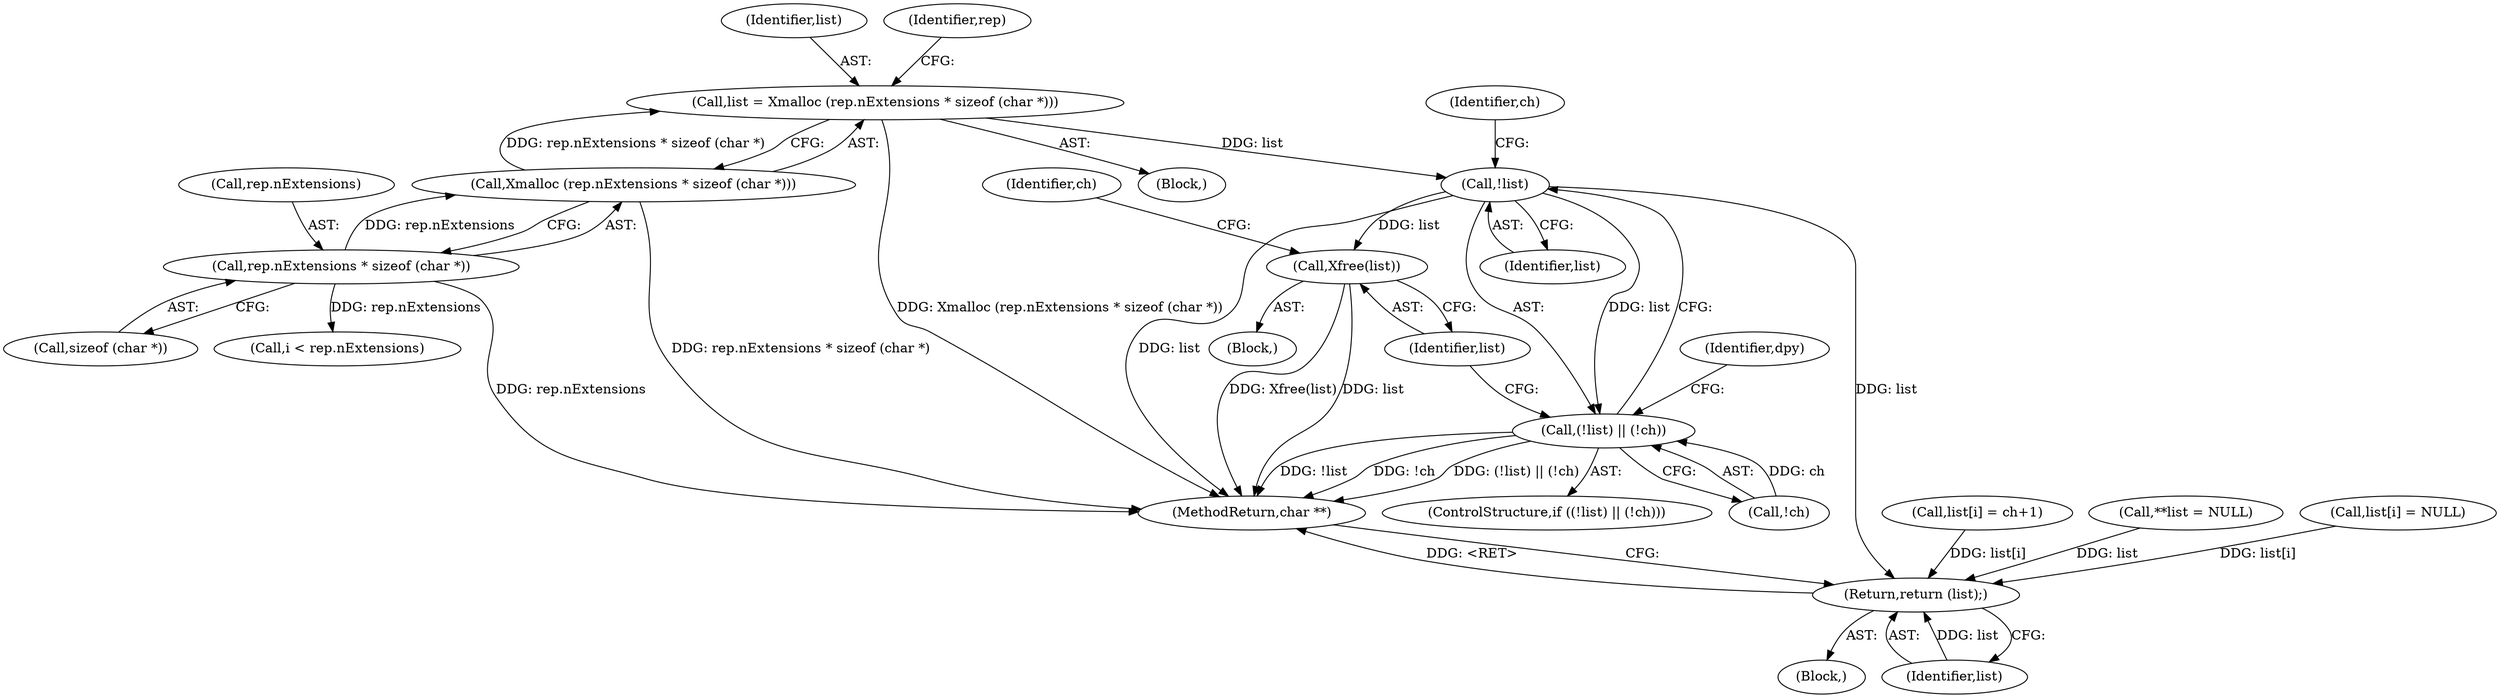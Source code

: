 digraph "0_libx11_dbf72805fd9d7b1846fe9a11b46f3994bfc27fea_0@API" {
"1000159" [label="(Call,list = Xmalloc (rep.nExtensions * sizeof (char *)))"];
"1000161" [label="(Call,Xmalloc (rep.nExtensions * sizeof (char *)))"];
"1000162" [label="(Call,rep.nExtensions * sizeof (char *))"];
"1000198" [label="(Call,!list)"];
"1000197" [label="(Call,(!list) || (!ch))"];
"1000203" [label="(Call,Xfree(list))"];
"1000290" [label="(Return,return (list);)"];
"1000204" [label="(Identifier,list)"];
"1000238" [label="(Call,i < rep.nExtensions)"];
"1000109" [label="(Block,)"];
"1000201" [label="(Identifier,ch)"];
"1000160" [label="(Identifier,list)"];
"1000162" [label="(Call,rep.nExtensions * sizeof (char *))"];
"1000253" [label="(Call,list[i] = ch+1)"];
"1000202" [label="(Block,)"];
"1000291" [label="(Identifier,list)"];
"1000198" [label="(Call,!list)"];
"1000197" [label="(Call,(!list) || (!ch))"];
"1000112" [label="(Call,**list = NULL)"];
"1000292" [label="(MethodReturn,char **)"];
"1000159" [label="(Call,list = Xmalloc (rep.nExtensions * sizeof (char *)))"];
"1000163" [label="(Call,rep.nExtensions)"];
"1000161" [label="(Call,Xmalloc (rep.nExtensions * sizeof (char *)))"];
"1000166" [label="(Call,sizeof (char *))"];
"1000200" [label="(Call,!ch)"];
"1000278" [label="(Call,list[i] = NULL)"];
"1000158" [label="(Block,)"];
"1000220" [label="(Identifier,dpy)"];
"1000199" [label="(Identifier,list)"];
"1000206" [label="(Identifier,ch)"];
"1000172" [label="(Identifier,rep)"];
"1000203" [label="(Call,Xfree(list))"];
"1000290" [label="(Return,return (list);)"];
"1000196" [label="(ControlStructure,if ((!list) || (!ch)))"];
"1000159" -> "1000158"  [label="AST: "];
"1000159" -> "1000161"  [label="CFG: "];
"1000160" -> "1000159"  [label="AST: "];
"1000161" -> "1000159"  [label="AST: "];
"1000172" -> "1000159"  [label="CFG: "];
"1000159" -> "1000292"  [label="DDG: Xmalloc (rep.nExtensions * sizeof (char *))"];
"1000161" -> "1000159"  [label="DDG: rep.nExtensions * sizeof (char *)"];
"1000159" -> "1000198"  [label="DDG: list"];
"1000161" -> "1000162"  [label="CFG: "];
"1000162" -> "1000161"  [label="AST: "];
"1000161" -> "1000292"  [label="DDG: rep.nExtensions * sizeof (char *)"];
"1000162" -> "1000161"  [label="DDG: rep.nExtensions"];
"1000162" -> "1000166"  [label="CFG: "];
"1000163" -> "1000162"  [label="AST: "];
"1000166" -> "1000162"  [label="AST: "];
"1000162" -> "1000292"  [label="DDG: rep.nExtensions"];
"1000162" -> "1000238"  [label="DDG: rep.nExtensions"];
"1000198" -> "1000197"  [label="AST: "];
"1000198" -> "1000199"  [label="CFG: "];
"1000199" -> "1000198"  [label="AST: "];
"1000201" -> "1000198"  [label="CFG: "];
"1000197" -> "1000198"  [label="CFG: "];
"1000198" -> "1000292"  [label="DDG: list"];
"1000198" -> "1000197"  [label="DDG: list"];
"1000198" -> "1000203"  [label="DDG: list"];
"1000198" -> "1000290"  [label="DDG: list"];
"1000197" -> "1000196"  [label="AST: "];
"1000197" -> "1000200"  [label="CFG: "];
"1000200" -> "1000197"  [label="AST: "];
"1000204" -> "1000197"  [label="CFG: "];
"1000220" -> "1000197"  [label="CFG: "];
"1000197" -> "1000292"  [label="DDG: !ch"];
"1000197" -> "1000292"  [label="DDG: (!list) || (!ch)"];
"1000197" -> "1000292"  [label="DDG: !list"];
"1000200" -> "1000197"  [label="DDG: ch"];
"1000203" -> "1000202"  [label="AST: "];
"1000203" -> "1000204"  [label="CFG: "];
"1000204" -> "1000203"  [label="AST: "];
"1000206" -> "1000203"  [label="CFG: "];
"1000203" -> "1000292"  [label="DDG: Xfree(list)"];
"1000203" -> "1000292"  [label="DDG: list"];
"1000290" -> "1000109"  [label="AST: "];
"1000290" -> "1000291"  [label="CFG: "];
"1000291" -> "1000290"  [label="AST: "];
"1000292" -> "1000290"  [label="CFG: "];
"1000290" -> "1000292"  [label="DDG: <RET>"];
"1000291" -> "1000290"  [label="DDG: list"];
"1000253" -> "1000290"  [label="DDG: list[i]"];
"1000112" -> "1000290"  [label="DDG: list"];
"1000278" -> "1000290"  [label="DDG: list[i]"];
}
